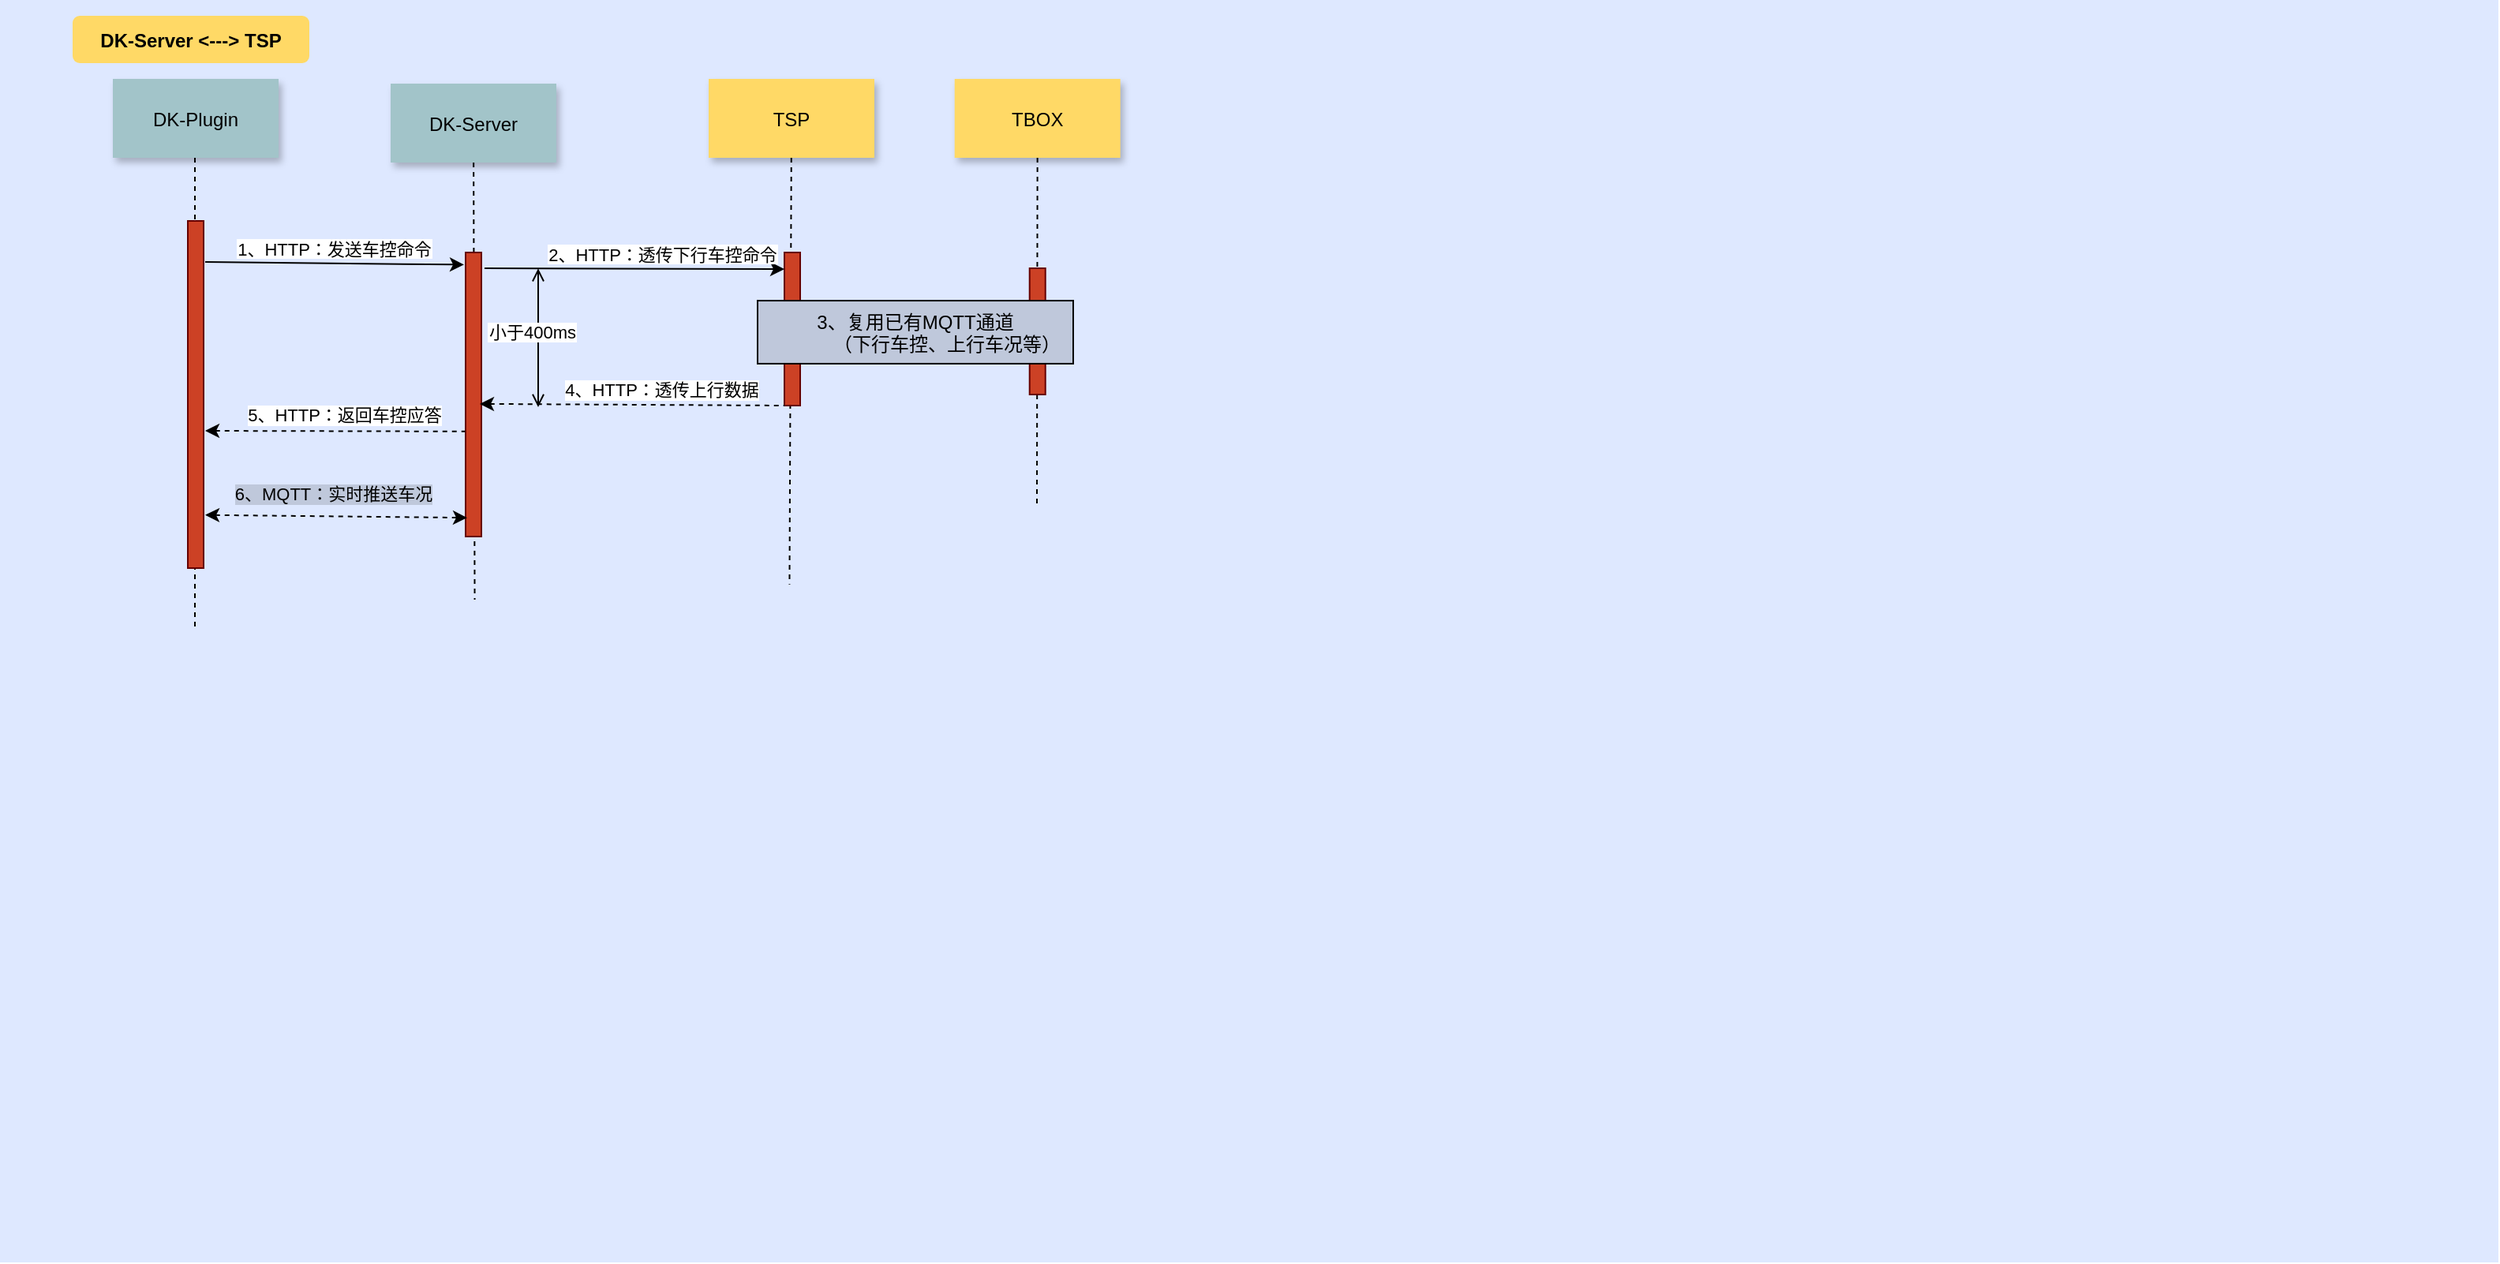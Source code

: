 <mxfile version="17.1.3" type="github">
  <diagram name="Page-1" id="9361dd3d-8414-5efd-6122-117bd74ce7a7">
    <mxGraphModel dx="948" dy="524" grid="1" gridSize="10" guides="1" tooltips="1" connect="1" arrows="1" fold="1" page="0" pageScale="1.5" pageWidth="826" pageHeight="1169" background="none" math="0" shadow="0">
      <root>
        <mxCell id="0" />
        <mxCell id="1" parent="0" />
        <mxCell id="69" value="" style="fillColor=#DEE8FF;strokeColor=none" parent="1" vertex="1">
          <mxGeometry y="10" width="1583" height="800" as="geometry" />
        </mxCell>
        <mxCell id="4" value="DK-Plugin" style="shadow=1;fillColor=#A2C4C9;strokeColor=none" parent="1" vertex="1">
          <mxGeometry x="71.5" y="60" width="105" height="50" as="geometry" />
        </mxCell>
        <mxCell id="7" value="DK-Server" style="shadow=1;fillColor=#A2C4C9;strokeColor=none" parent="1" vertex="1">
          <mxGeometry x="247.5" y="63" width="105" height="50" as="geometry" />
        </mxCell>
        <mxCell id="8" value="" style="edgeStyle=none;endArrow=none;dashed=1;entryX=0.19;entryY=0.475;entryDx=0;entryDy=0;entryPerimeter=0;" parent="1" source="7" target="69" edge="1">
          <mxGeometry x="224.835" y="168" width="100" height="100" as="geometry">
            <mxPoint x="299.759" y="113" as="sourcePoint" />
            <mxPoint x="300" y="330" as="targetPoint" />
          </mxGeometry>
        </mxCell>
        <mxCell id="6" value="" style="fillColor=#CC4125;strokeColor=#660000" parent="1" vertex="1">
          <mxGeometry x="295" y="170" width="10" height="180" as="geometry" />
        </mxCell>
        <mxCell id="9" value="1、HTTP：发送车控命令" style="edgeStyle=none;verticalLabelPosition=top;verticalAlign=bottom;entryX=-0.1;entryY=0.043;entryDx=0;entryDy=0;entryPerimeter=0;" parent="1" edge="1" target="6">
          <mxGeometry x="220" y="92" width="100" height="100" as="geometry">
            <mxPoint x="130" y="176" as="sourcePoint" />
            <mxPoint x="340" y="179.5" as="targetPoint" />
          </mxGeometry>
        </mxCell>
        <mxCell id="33" value="" style="edgeStyle=elbowEdgeStyle;elbow=horizontal;endArrow=none;dashed=1;entryX=0.078;entryY=0.5;entryDx=0;entryDy=0;entryPerimeter=0;" parent="1" source="4" target="69" edge="1">
          <mxGeometry x="230.0" y="310" width="100" height="100" as="geometry">
            <mxPoint x="230.0" y="410" as="sourcePoint" />
            <mxPoint x="330" y="310" as="targetPoint" />
          </mxGeometry>
        </mxCell>
        <mxCell id="11" value="" style="edgeStyle=none;verticalLabelPosition=top;verticalAlign=bottom;endArrow=classic;startArrow=classic;dashed=1;entryX=0.1;entryY=0.915;entryDx=0;entryDy=0;entryPerimeter=0;exitX=1.1;exitY=0.813;exitDx=0;exitDy=0;exitPerimeter=0;endFill=1;" parent="1" edge="1">
          <mxGeometry x="220" y="212.259" width="100" height="100" as="geometry">
            <mxPoint x="130" y="336.34" as="sourcePoint" />
            <mxPoint x="296" y="338.1" as="targetPoint" />
          </mxGeometry>
        </mxCell>
        <mxCell id="LP91aPNowKj5EOJhhBp3-100" value="6、MQTT：实时推送车况" style="edgeLabel;html=1;align=center;verticalAlign=middle;resizable=0;points=[];labelBackgroundColor=#BFC8DB;" vertex="1" connectable="0" parent="11">
          <mxGeometry relative="1" as="geometry">
            <mxPoint x="-2" y="-14" as="offset" />
          </mxGeometry>
        </mxCell>
        <mxCell id="2" value="" style="fillColor=#CC4125;strokeColor=#660000" parent="1" vertex="1">
          <mxGeometry x="119" y="150" width="10" height="220" as="geometry" />
        </mxCell>
        <mxCell id="22" value="TSP" style="shadow=1;fillColor=#FFD966;strokeColor=none" parent="1" vertex="1">
          <mxGeometry x="449" y="60" width="105" height="50" as="geometry" />
        </mxCell>
        <mxCell id="23" value="" style="edgeStyle=none;endArrow=none;dashed=1;entryX=0.316;entryY=0.463;entryDx=0;entryDy=0;entryPerimeter=0;" parent="1" source="22" target="69" edge="1">
          <mxGeometry x="614.488" y="175.0" width="100" height="100" as="geometry">
            <mxPoint x="674.653" y="110" as="sourcePoint" />
            <mxPoint x="502" y="320" as="targetPoint" />
          </mxGeometry>
        </mxCell>
        <mxCell id="21" value="" style="fillColor=#CC4125;strokeColor=#660000" parent="1" vertex="1">
          <mxGeometry x="497" y="170" width="10" height="97" as="geometry" />
        </mxCell>
        <mxCell id="24" value="TBOX" style="shadow=1;fillColor=#FFD966;strokeColor=none" parent="1" vertex="1">
          <mxGeometry x="604.86" y="60" width="105" height="50" as="geometry" />
        </mxCell>
        <mxCell id="34" value="2、HTTP：透传下行车控命令" style="edgeStyle=elbowEdgeStyle;elbow=vertical;verticalLabelPosition=top;verticalAlign=bottom;entryX=0.3;entryY=0.113;entryDx=0;entryDy=0;entryPerimeter=0;exitX=1.5;exitY=0.091;exitDx=0;exitDy=0;exitPerimeter=0;" parent="1" edge="1">
          <mxGeometry width="100" height="100" as="geometry">
            <mxPoint x="307" y="180.01" as="sourcePoint" />
            <mxPoint x="497" y="180.961" as="targetPoint" />
            <Array as="points" />
            <mxPoint x="18" as="offset" />
          </mxGeometry>
        </mxCell>
        <mxCell id="71" value="DK-Server &lt;---&gt; TSP" style="rounded=1;fontStyle=1;fillColor=#FFD966;strokeColor=none" parent="1" vertex="1">
          <mxGeometry x="46" y="20" width="150" height="30" as="geometry" />
        </mxCell>
        <mxCell id="87" value="小于400ms" style="edgeStyle=elbowEdgeStyle;elbow=horizontal;startArrow=open;endArrow=open;labelPosition=left;align=right" parent="1" edge="1">
          <mxGeometry x="-13" width="100" height="100" as="geometry">
            <mxPoint x="340.997" y="180.167" as="sourcePoint" />
            <mxPoint x="341" y="268" as="targetPoint" />
            <mxPoint x="26" y="-4" as="offset" />
          </mxGeometry>
        </mxCell>
        <mxCell id="LP91aPNowKj5EOJhhBp3-93" value="" style="edgeStyle=none;verticalLabelPosition=top;verticalAlign=bottom;endArrow=none;startArrow=classic;dashed=1;entryX=0;entryY=1;entryDx=0;entryDy=0;exitX=0.9;exitY=0.533;exitDx=0;exitDy=0;exitPerimeter=0;" edge="1" parent="1" source="6" target="21">
          <mxGeometry x="377" y="166.499" width="100" height="100" as="geometry">
            <mxPoint x="350" y="254" as="sourcePoint" />
            <mxPoint x="497" y="254" as="targetPoint" />
          </mxGeometry>
        </mxCell>
        <mxCell id="LP91aPNowKj5EOJhhBp3-94" value="4、HTTP：透传上行数据" style="edgeLabel;html=1;align=center;verticalAlign=middle;resizable=0;points=[];" vertex="1" connectable="0" parent="LP91aPNowKj5EOJhhBp3-93">
          <mxGeometry relative="1" as="geometry">
            <mxPoint x="18" y="-10" as="offset" />
          </mxGeometry>
        </mxCell>
        <mxCell id="LP91aPNowKj5EOJhhBp3-96" value="" style="edgeStyle=none;endArrow=none;dashed=1;" edge="1" parent="1" source="24">
          <mxGeometry x="582.195" y="165" width="100" height="100" as="geometry">
            <mxPoint x="657.36" y="110" as="sourcePoint" />
            <mxPoint x="657" y="330" as="targetPoint" />
          </mxGeometry>
        </mxCell>
        <mxCell id="LP91aPNowKj5EOJhhBp3-95" value="" style="fillColor=#CC4125;strokeColor=#660000" vertex="1" parent="1">
          <mxGeometry x="652.36" y="180.004" width="10" height="80" as="geometry" />
        </mxCell>
        <mxCell id="74" value="3、复用已有MQTT通道&#xa;            （下行车控、上行车况等）" style="fillColor=#BFC8DB" parent="1" vertex="1">
          <mxGeometry x="480" y="200.52" width="200" height="39.95" as="geometry" />
        </mxCell>
        <mxCell id="LP91aPNowKj5EOJhhBp3-104" value="" style="edgeStyle=none;verticalLabelPosition=top;verticalAlign=bottom;endArrow=none;startArrow=classic;dashed=1;entryX=-0.033;entryY=0.63;entryDx=0;entryDy=0;entryPerimeter=0;" edge="1" parent="1" target="6">
          <mxGeometry x="200.67" y="176.499" width="100" height="100" as="geometry">
            <mxPoint x="130" y="283" as="sourcePoint" />
            <mxPoint x="320.67" y="277" as="targetPoint" />
          </mxGeometry>
        </mxCell>
        <mxCell id="LP91aPNowKj5EOJhhBp3-105" value="5、HTTP：返回车控应答" style="edgeLabel;html=1;align=center;verticalAlign=middle;resizable=0;points=[];" vertex="1" connectable="0" parent="LP91aPNowKj5EOJhhBp3-104">
          <mxGeometry relative="1" as="geometry">
            <mxPoint x="5" y="-10" as="offset" />
          </mxGeometry>
        </mxCell>
      </root>
    </mxGraphModel>
  </diagram>
</mxfile>
